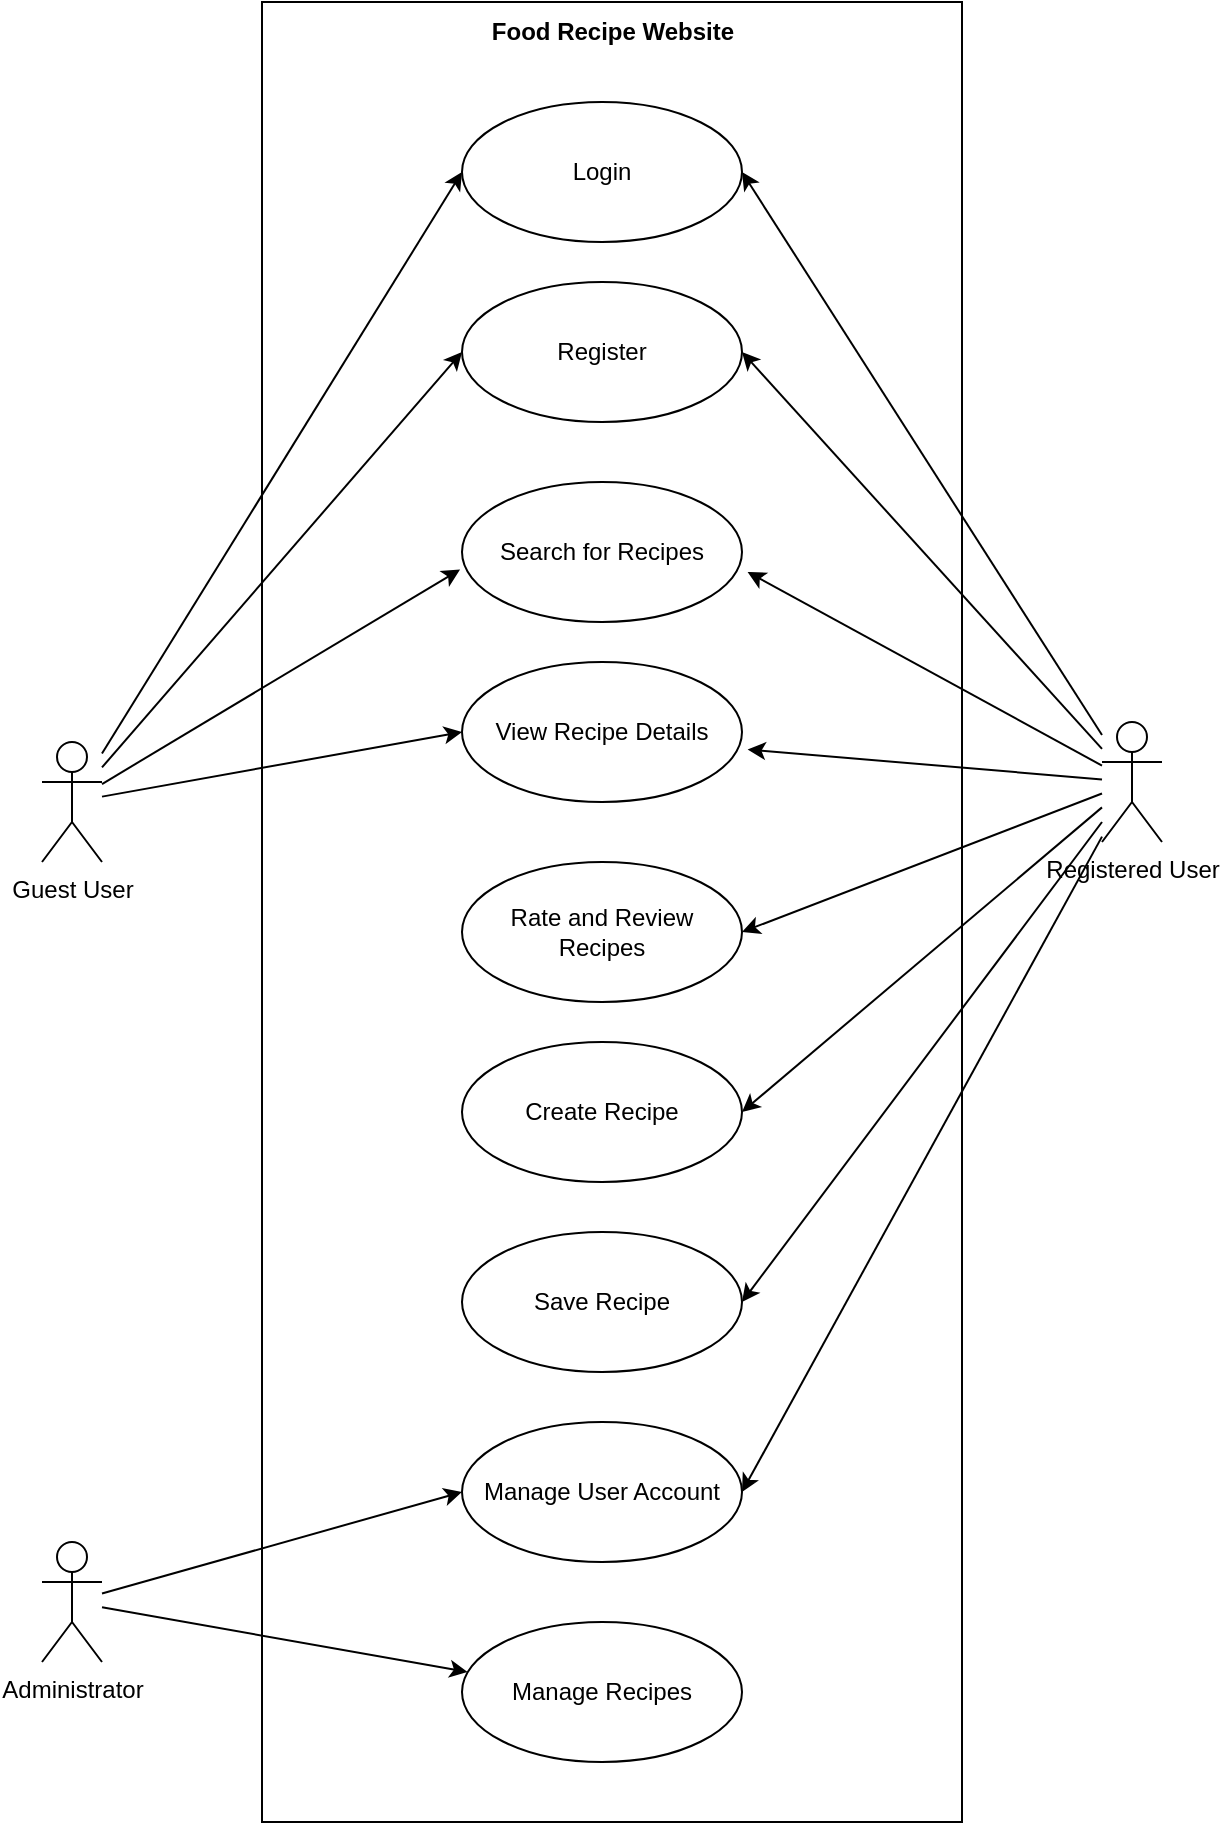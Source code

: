<mxfile version="21.1.5" type="github">
  <diagram name="Page-1" id="oQhGoam7iq8ECAbFJKnj">
    <mxGraphModel dx="1626" dy="898" grid="1" gridSize="10" guides="1" tooltips="1" connect="1" arrows="1" fold="1" page="1" pageScale="1" pageWidth="827" pageHeight="1169" math="0" shadow="0">
      <root>
        <mxCell id="0" />
        <mxCell id="1" parent="0" />
        <mxCell id="doz9IM838TAoXQifME_--20" style="rounded=0;orthogonalLoop=1;jettySize=auto;html=1;entryX=1.02;entryY=0.643;entryDx=0;entryDy=0;entryPerimeter=0;" edge="1" parent="1" source="doz9IM838TAoXQifME_--1" target="doz9IM838TAoXQifME_--4">
          <mxGeometry relative="1" as="geometry" />
        </mxCell>
        <mxCell id="doz9IM838TAoXQifME_--21" style="rounded=0;orthogonalLoop=1;jettySize=auto;html=1;entryX=1.02;entryY=0.625;entryDx=0;entryDy=0;entryPerimeter=0;" edge="1" parent="1" source="doz9IM838TAoXQifME_--1" target="doz9IM838TAoXQifME_--7">
          <mxGeometry relative="1" as="geometry" />
        </mxCell>
        <mxCell id="doz9IM838TAoXQifME_--22" style="edgeStyle=none;rounded=0;orthogonalLoop=1;jettySize=auto;html=1;entryX=1;entryY=0.5;entryDx=0;entryDy=0;" edge="1" parent="1" source="doz9IM838TAoXQifME_--1" target="doz9IM838TAoXQifME_--8">
          <mxGeometry relative="1" as="geometry" />
        </mxCell>
        <mxCell id="doz9IM838TAoXQifME_--23" style="edgeStyle=none;rounded=0;orthogonalLoop=1;jettySize=auto;html=1;entryX=1;entryY=0.5;entryDx=0;entryDy=0;" edge="1" parent="1" source="doz9IM838TAoXQifME_--1" target="doz9IM838TAoXQifME_--9">
          <mxGeometry relative="1" as="geometry" />
        </mxCell>
        <mxCell id="doz9IM838TAoXQifME_--24" style="edgeStyle=none;rounded=0;orthogonalLoop=1;jettySize=auto;html=1;entryX=1;entryY=0.5;entryDx=0;entryDy=0;" edge="1" parent="1" source="doz9IM838TAoXQifME_--1" target="doz9IM838TAoXQifME_--10">
          <mxGeometry relative="1" as="geometry" />
        </mxCell>
        <mxCell id="doz9IM838TAoXQifME_--25" style="edgeStyle=none;rounded=0;orthogonalLoop=1;jettySize=auto;html=1;entryX=1;entryY=0.5;entryDx=0;entryDy=0;" edge="1" parent="1" source="doz9IM838TAoXQifME_--1" target="doz9IM838TAoXQifME_--11">
          <mxGeometry relative="1" as="geometry" />
        </mxCell>
        <mxCell id="doz9IM838TAoXQifME_--32" style="edgeStyle=none;rounded=0;orthogonalLoop=1;jettySize=auto;html=1;entryX=1;entryY=0.5;entryDx=0;entryDy=0;" edge="1" parent="1" source="doz9IM838TAoXQifME_--1" target="doz9IM838TAoXQifME_--29">
          <mxGeometry relative="1" as="geometry" />
        </mxCell>
        <mxCell id="doz9IM838TAoXQifME_--33" style="edgeStyle=none;rounded=0;orthogonalLoop=1;jettySize=auto;html=1;entryX=1;entryY=0.5;entryDx=0;entryDy=0;" edge="1" parent="1" source="doz9IM838TAoXQifME_--1" target="doz9IM838TAoXQifME_--28">
          <mxGeometry relative="1" as="geometry" />
        </mxCell>
        <mxCell id="doz9IM838TAoXQifME_--1" value="Registered User" style="shape=umlActor;verticalLabelPosition=bottom;verticalAlign=top;html=1;" vertex="1" parent="1">
          <mxGeometry x="670" y="490" width="30" height="60" as="geometry" />
        </mxCell>
        <mxCell id="doz9IM838TAoXQifME_--17" style="rounded=0;orthogonalLoop=1;jettySize=auto;html=1;entryX=-0.007;entryY=0.625;entryDx=0;entryDy=0;entryPerimeter=0;" edge="1" parent="1" source="doz9IM838TAoXQifME_--2" target="doz9IM838TAoXQifME_--4">
          <mxGeometry relative="1" as="geometry" />
        </mxCell>
        <mxCell id="doz9IM838TAoXQifME_--18" style="rounded=0;orthogonalLoop=1;jettySize=auto;html=1;entryX=0;entryY=0.5;entryDx=0;entryDy=0;" edge="1" parent="1" source="doz9IM838TAoXQifME_--2" target="doz9IM838TAoXQifME_--7">
          <mxGeometry relative="1" as="geometry" />
        </mxCell>
        <mxCell id="doz9IM838TAoXQifME_--30" style="edgeStyle=none;rounded=0;orthogonalLoop=1;jettySize=auto;html=1;entryX=0;entryY=0.5;entryDx=0;entryDy=0;" edge="1" parent="1" source="doz9IM838TAoXQifME_--2" target="doz9IM838TAoXQifME_--29">
          <mxGeometry relative="1" as="geometry" />
        </mxCell>
        <mxCell id="doz9IM838TAoXQifME_--31" style="edgeStyle=none;rounded=0;orthogonalLoop=1;jettySize=auto;html=1;entryX=0;entryY=0.5;entryDx=0;entryDy=0;" edge="1" parent="1" source="doz9IM838TAoXQifME_--2" target="doz9IM838TAoXQifME_--28">
          <mxGeometry relative="1" as="geometry" />
        </mxCell>
        <mxCell id="doz9IM838TAoXQifME_--2" value="Guest User" style="shape=umlActor;verticalLabelPosition=bottom;verticalAlign=top;html=1;" vertex="1" parent="1">
          <mxGeometry x="140" y="500" width="30" height="60" as="geometry" />
        </mxCell>
        <mxCell id="doz9IM838TAoXQifME_--26" style="edgeStyle=none;rounded=0;orthogonalLoop=1;jettySize=auto;html=1;entryX=0;entryY=0.5;entryDx=0;entryDy=0;" edge="1" parent="1" source="doz9IM838TAoXQifME_--3" target="doz9IM838TAoXQifME_--11">
          <mxGeometry relative="1" as="geometry" />
        </mxCell>
        <mxCell id="doz9IM838TAoXQifME_--27" style="edgeStyle=none;rounded=0;orthogonalLoop=1;jettySize=auto;html=1;entryX=0.02;entryY=0.357;entryDx=0;entryDy=0;entryPerimeter=0;" edge="1" parent="1" source="doz9IM838TAoXQifME_--3" target="doz9IM838TAoXQifME_--12">
          <mxGeometry relative="1" as="geometry" />
        </mxCell>
        <mxCell id="doz9IM838TAoXQifME_--3" value="Administrator " style="shape=umlActor;verticalLabelPosition=bottom;verticalAlign=top;html=1;" vertex="1" parent="1">
          <mxGeometry x="140" y="900" width="30" height="60" as="geometry" />
        </mxCell>
        <mxCell id="doz9IM838TAoXQifME_--4" value="Search for Recipes" style="ellipse;whiteSpace=wrap;html=1;" vertex="1" parent="1">
          <mxGeometry x="350" y="370" width="140" height="70" as="geometry" />
        </mxCell>
        <mxCell id="doz9IM838TAoXQifME_--7" value="View Recipe Details" style="ellipse;whiteSpace=wrap;html=1;" vertex="1" parent="1">
          <mxGeometry x="350" y="460" width="140" height="70" as="geometry" />
        </mxCell>
        <mxCell id="doz9IM838TAoXQifME_--8" value="Rate and Review Recipes" style="ellipse;whiteSpace=wrap;html=1;" vertex="1" parent="1">
          <mxGeometry x="350" y="560" width="140" height="70" as="geometry" />
        </mxCell>
        <mxCell id="doz9IM838TAoXQifME_--9" value="Create Recipe" style="ellipse;whiteSpace=wrap;html=1;" vertex="1" parent="1">
          <mxGeometry x="350" y="650" width="140" height="70" as="geometry" />
        </mxCell>
        <mxCell id="doz9IM838TAoXQifME_--10" value="Save Recipe" style="ellipse;whiteSpace=wrap;html=1;" vertex="1" parent="1">
          <mxGeometry x="350" y="745" width="140" height="70" as="geometry" />
        </mxCell>
        <mxCell id="doz9IM838TAoXQifME_--11" value="Manage User Account" style="ellipse;whiteSpace=wrap;html=1;" vertex="1" parent="1">
          <mxGeometry x="350" y="840" width="140" height="70" as="geometry" />
        </mxCell>
        <mxCell id="doz9IM838TAoXQifME_--12" value="Manage Recipes " style="ellipse;whiteSpace=wrap;html=1;" vertex="1" parent="1">
          <mxGeometry x="350" y="940" width="140" height="70" as="geometry" />
        </mxCell>
        <mxCell id="doz9IM838TAoXQifME_--28" value="Login" style="ellipse;whiteSpace=wrap;html=1;" vertex="1" parent="1">
          <mxGeometry x="350" y="180" width="140" height="70" as="geometry" />
        </mxCell>
        <mxCell id="doz9IM838TAoXQifME_--29" value="Register" style="ellipse;whiteSpace=wrap;html=1;" vertex="1" parent="1">
          <mxGeometry x="350" y="270" width="140" height="70" as="geometry" />
        </mxCell>
        <mxCell id="doz9IM838TAoXQifME_--34" value="" style="html=1;whiteSpace=wrap;fillColor=none;" vertex="1" parent="1">
          <mxGeometry x="250" y="130" width="350" height="910" as="geometry" />
        </mxCell>
        <mxCell id="doz9IM838TAoXQifME_--35" value="Food Recipe Website" style="text;html=1;strokeColor=none;fillColor=none;align=center;verticalAlign=middle;whiteSpace=wrap;rounded=0;fontStyle=1" vertex="1" parent="1">
          <mxGeometry x="357.5" y="130" width="135" height="30" as="geometry" />
        </mxCell>
      </root>
    </mxGraphModel>
  </diagram>
</mxfile>
